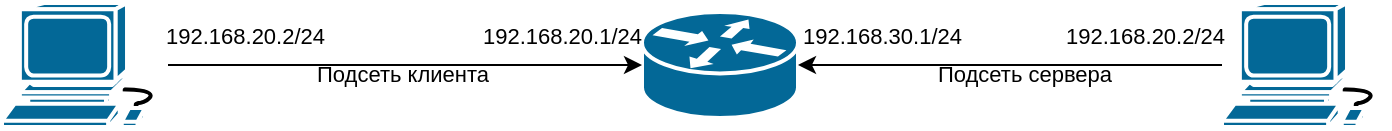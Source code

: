 <mxfile version="21.6.8" type="github">
  <diagram name="Page-1" id="c37626ed-c26b-45fb-9056-f9ebc6bb27b6">
    <mxGraphModel dx="1434" dy="782" grid="1" gridSize="10" guides="1" tooltips="1" connect="1" arrows="1" fold="1" page="1" pageScale="1" pageWidth="1100" pageHeight="850" background="none" math="0" shadow="0">
      <root>
        <mxCell id="0" />
        <mxCell id="1" parent="0" />
        <mxCell id="1HUQiAz7I-Vp_8aPiegV-2" value="" style="shape=mxgraph.cisco.routers.router;sketch=0;html=1;pointerEvents=1;dashed=0;fillColor=#036897;strokeColor=#ffffff;strokeWidth=2;verticalLabelPosition=bottom;verticalAlign=top;align=center;outlineConnect=0;" parent="1" vertex="1">
          <mxGeometry x="500" y="260" width="78" height="53" as="geometry" />
        </mxCell>
        <mxCell id="1HUQiAz7I-Vp_8aPiegV-3" value="" style="shape=mxgraph.cisco.computers_and_peripherals.workstation;sketch=0;html=1;pointerEvents=1;dashed=0;fillColor=#036897;strokeColor=#ffffff;strokeWidth=2;verticalLabelPosition=bottom;verticalAlign=top;align=center;outlineConnect=0;" parent="1" vertex="1">
          <mxGeometry x="180" y="255.5" width="83" height="62" as="geometry" />
        </mxCell>
        <mxCell id="1HUQiAz7I-Vp_8aPiegV-4" value="" style="shape=mxgraph.cisco.computers_and_peripherals.workstation;sketch=0;html=1;pointerEvents=1;dashed=0;fillColor=#036897;strokeColor=#ffffff;strokeWidth=2;verticalLabelPosition=bottom;verticalAlign=top;align=center;outlineConnect=0;" parent="1" vertex="1">
          <mxGeometry x="790" y="255.5" width="83" height="62" as="geometry" />
        </mxCell>
        <mxCell id="1HUQiAz7I-Vp_8aPiegV-8" value="" style="endArrow=classic;html=1;rounded=0;" parent="1" source="1HUQiAz7I-Vp_8aPiegV-3" target="1HUQiAz7I-Vp_8aPiegV-2" edge="1">
          <mxGeometry relative="1" as="geometry">
            <mxPoint x="320" y="350" as="sourcePoint" />
            <mxPoint x="480" y="350" as="targetPoint" />
          </mxGeometry>
        </mxCell>
        <mxCell id="1HUQiAz7I-Vp_8aPiegV-10" value="&lt;div&gt;192.168.20.2/24&lt;/div&gt;" style="edgeLabel;resizable=0;html=1;align=left;verticalAlign=bottom;labelBackgroundColor=none;" parent="1HUQiAz7I-Vp_8aPiegV-8" connectable="0" vertex="1">
          <mxGeometry x="-1" relative="1" as="geometry">
            <mxPoint x="-3" y="-6" as="offset" />
          </mxGeometry>
        </mxCell>
        <mxCell id="1HUQiAz7I-Vp_8aPiegV-11" value="&lt;div&gt;192.168.20.1/24&lt;/div&gt;" style="edgeLabel;resizable=0;html=1;align=right;verticalAlign=bottom;labelBackgroundColor=none;" parent="1HUQiAz7I-Vp_8aPiegV-8" connectable="0" vertex="1">
          <mxGeometry x="1" relative="1" as="geometry">
            <mxPoint y="-6" as="offset" />
          </mxGeometry>
        </mxCell>
        <mxCell id="1HUQiAz7I-Vp_8aPiegV-17" value="Подсеть клиента" style="edgeLabel;html=1;align=center;verticalAlign=middle;resizable=0;points=[];labelBackgroundColor=none;" parent="1HUQiAz7I-Vp_8aPiegV-8" vertex="1" connectable="0">
          <mxGeometry x="-0.019" y="-3" relative="1" as="geometry">
            <mxPoint x="1" y="1" as="offset" />
          </mxGeometry>
        </mxCell>
        <mxCell id="1HUQiAz7I-Vp_8aPiegV-12" value="" style="endArrow=classic;html=1;rounded=0;startFill=1;" parent="1" source="1HUQiAz7I-Vp_8aPiegV-4" target="1HUQiAz7I-Vp_8aPiegV-2" edge="1">
          <mxGeometry relative="1" as="geometry">
            <mxPoint x="620" y="510" as="sourcePoint" />
            <mxPoint x="560" y="390" as="targetPoint" />
          </mxGeometry>
        </mxCell>
        <mxCell id="1HUQiAz7I-Vp_8aPiegV-14" value="&lt;div&gt;192.168.20.2/24&lt;/div&gt;" style="edgeLabel;resizable=0;html=1;align=left;verticalAlign=bottom;" parent="1HUQiAz7I-Vp_8aPiegV-12" connectable="0" vertex="1">
          <mxGeometry x="-1" relative="1" as="geometry">
            <mxPoint x="-80" y="-6" as="offset" />
          </mxGeometry>
        </mxCell>
        <mxCell id="1HUQiAz7I-Vp_8aPiegV-15" value="&lt;div&gt;192.168.30.1/24&lt;/div&gt;" style="edgeLabel;resizable=0;html=1;align=right;verticalAlign=bottom;labelBackgroundColor=none;" parent="1HUQiAz7I-Vp_8aPiegV-12" connectable="0" vertex="1">
          <mxGeometry x="1" relative="1" as="geometry">
            <mxPoint x="82" y="-6" as="offset" />
          </mxGeometry>
        </mxCell>
        <mxCell id="1HUQiAz7I-Vp_8aPiegV-18" value="Подсеть сервера" style="edgeLabel;html=1;align=center;verticalAlign=middle;resizable=0;points=[];labelBackgroundColor=none;" parent="1HUQiAz7I-Vp_8aPiegV-12" vertex="1" connectable="0">
          <mxGeometry x="-0.014" y="2" relative="1" as="geometry">
            <mxPoint x="5" y="2" as="offset" />
          </mxGeometry>
        </mxCell>
      </root>
    </mxGraphModel>
  </diagram>
</mxfile>
